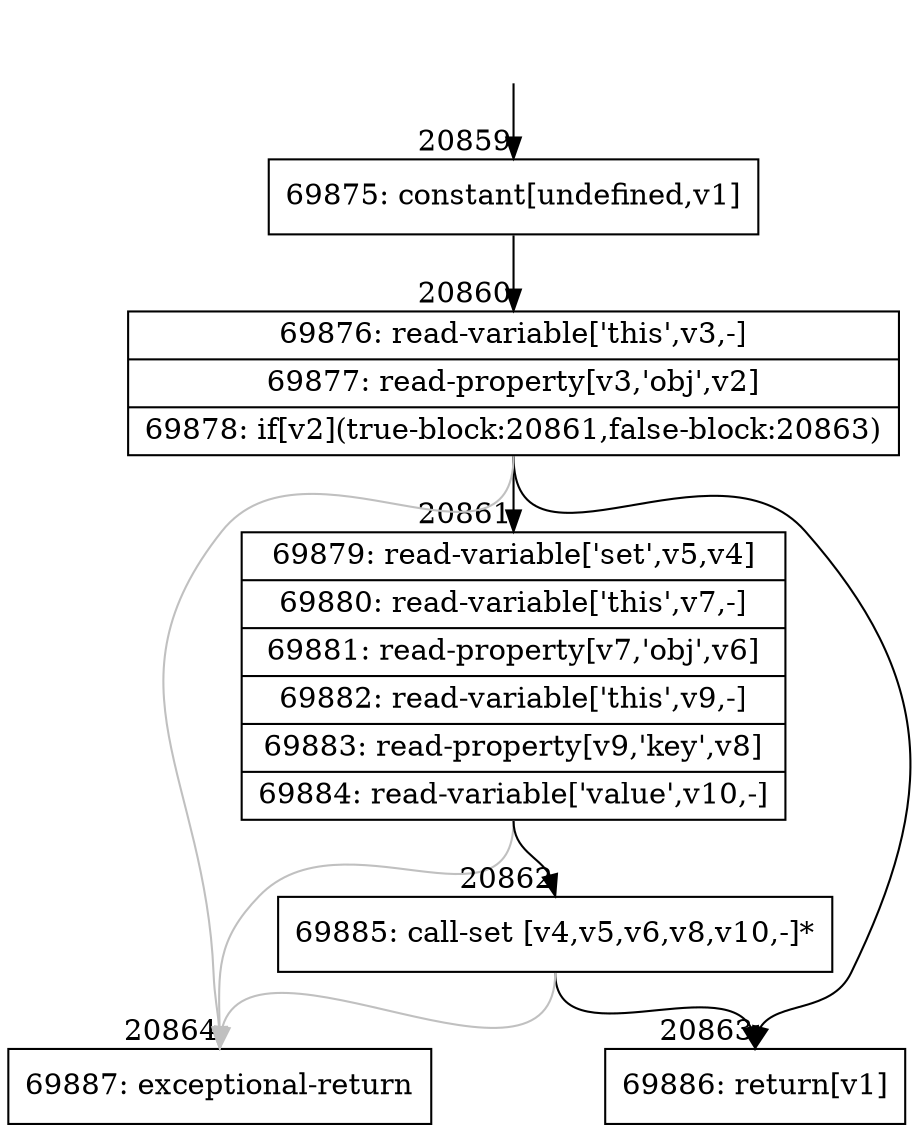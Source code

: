 digraph {
rankdir="TD"
BB_entry1824[shape=none,label=""];
BB_entry1824 -> BB20859 [tailport=s, headport=n, headlabel="    20859"]
BB20859 [shape=record label="{69875: constant[undefined,v1]}" ] 
BB20859 -> BB20860 [tailport=s, headport=n, headlabel="      20860"]
BB20860 [shape=record label="{69876: read-variable['this',v3,-]|69877: read-property[v3,'obj',v2]|69878: if[v2](true-block:20861,false-block:20863)}" ] 
BB20860 -> BB20861 [tailport=s, headport=n, headlabel="      20861"]
BB20860 -> BB20863 [tailport=s, headport=n, headlabel="      20863"]
BB20860 -> BB20864 [tailport=s, headport=n, color=gray, headlabel="      20864"]
BB20861 [shape=record label="{69879: read-variable['set',v5,v4]|69880: read-variable['this',v7,-]|69881: read-property[v7,'obj',v6]|69882: read-variable['this',v9,-]|69883: read-property[v9,'key',v8]|69884: read-variable['value',v10,-]}" ] 
BB20861 -> BB20862 [tailport=s, headport=n, headlabel="      20862"]
BB20861 -> BB20864 [tailport=s, headport=n, color=gray]
BB20862 [shape=record label="{69885: call-set [v4,v5,v6,v8,v10,-]*}" ] 
BB20862 -> BB20863 [tailport=s, headport=n]
BB20862 -> BB20864 [tailport=s, headport=n, color=gray]
BB20863 [shape=record label="{69886: return[v1]}" ] 
BB20864 [shape=record label="{69887: exceptional-return}" ] 
//#$~ 39247
}
